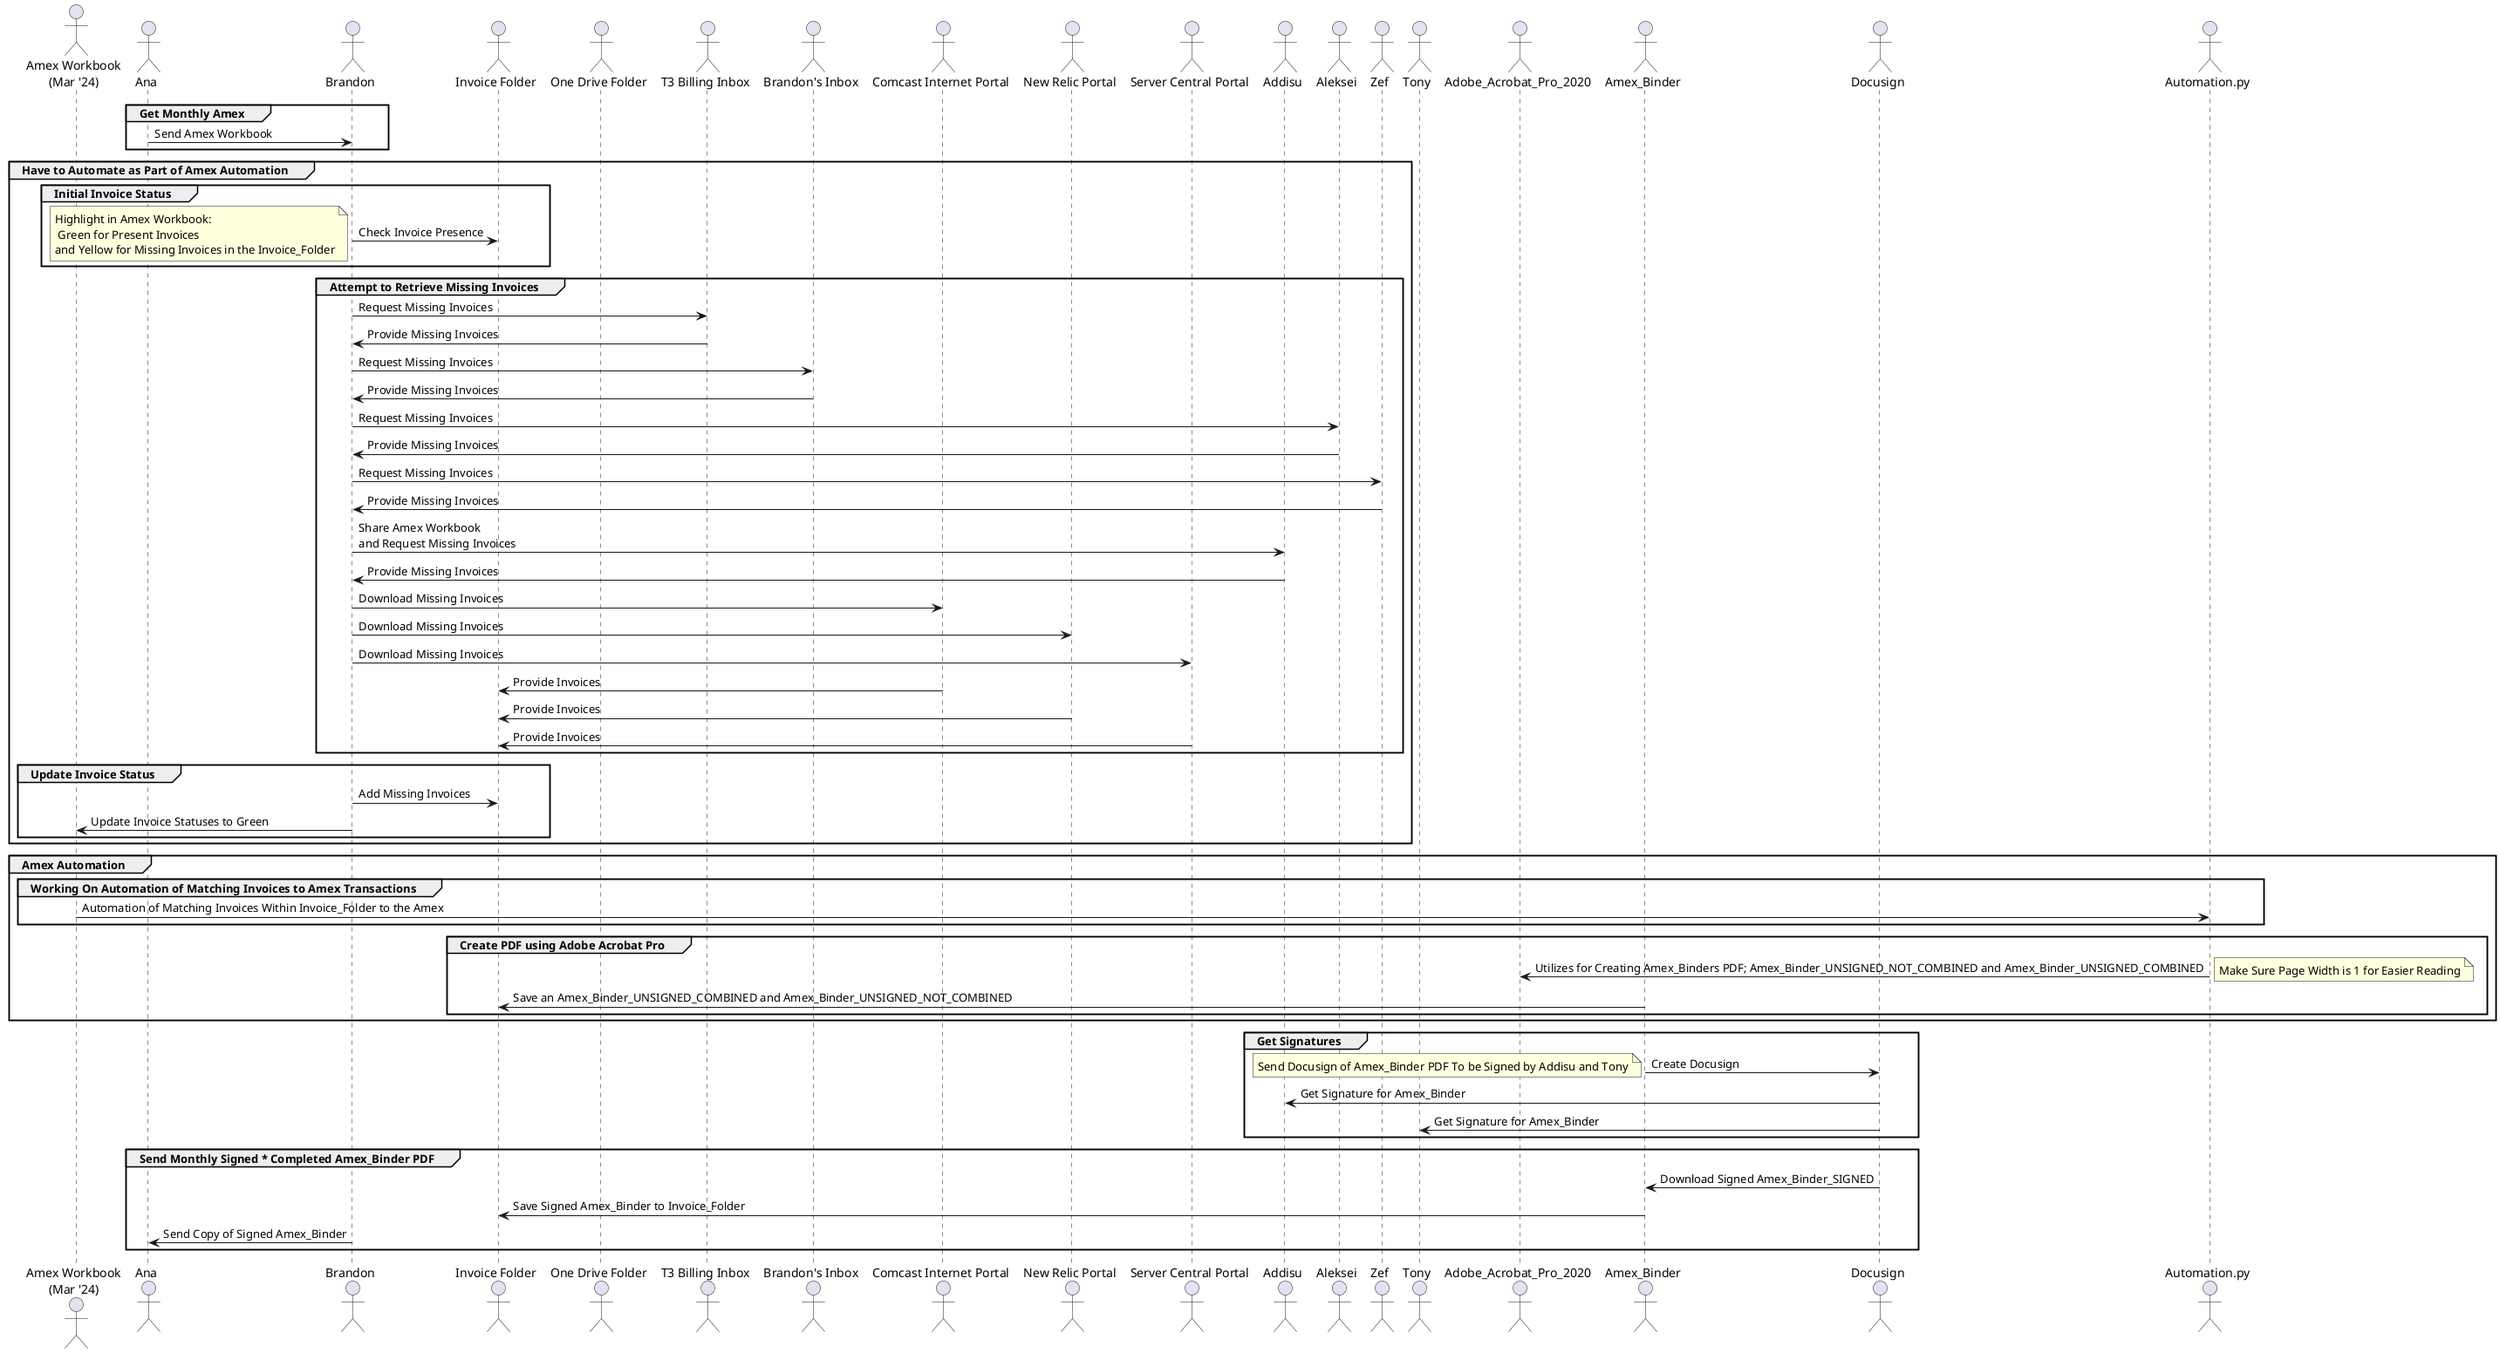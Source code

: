 @startuml

actor "Amex Workbook\n(Mar '24)" as Amex
actor Ana
actor Brandon
actor "Invoice Folder" as Invoice_Folder
actor "One Drive Folder" as Kathy_View
actor "T3 Billing Inbox" as T3billing_Inbox
actor "Brandon's Inbox" as Brandon_Inbox
actor "Comcast Internet Portal" as Comcast_Internet_Portal
actor "New Relic Portal" as NewRelic_Portal
actor "Server Central Portal" as Deft_Portal
actor Addisu
actor Aleksei
actor Zef
actor Tony
actor Adobe_Acrobat_Pro_2020
actor Amex_Binder
actor Docusign
actor "Automation.py" as Amex_Automation

' Monthly Amex Statement Process

group Get Monthly Amex
Ana -> Brandon: Send Amex Workbook
end

group Have to Automate as Part of Amex Automation

    group Initial Invoice Status
    Brandon -> Invoice_Folder: Check Invoice Presence
    note left: Highlight in Amex Workbook:\n Green for Present Invoices\nand Yellow for Missing Invoices in the Invoice_Folder
    end

    group Attempt to Retrieve Missing Invoices
    Brandon -> T3billing_Inbox: Request Missing Invoices
    T3billing_Inbox -> Brandon: Provide Missing Invoices
    Brandon -> Brandon_Inbox: Request Missing Invoices
    Brandon_Inbox -> Brandon: Provide Missing Invoices
    Brandon -> Aleksei: Request Missing Invoices
    Aleksei -> Brandon: Provide Missing Invoices
    Brandon -> Zef: Request Missing Invoices
    Zef -> Brandon: Provide Missing Invoices
    Brandon -> Addisu: Share Amex Workbook\nand Request Missing Invoices
    Addisu -> Brandon: Provide Missing Invoices
    Brandon -> Comcast_Internet_Portal: Download Missing Invoices
    Brandon -> NewRelic_Portal: Download Missing Invoices
    Brandon -> Deft_Portal: Download Missing Invoices
    Comcast_Internet_Portal -> Invoice_Folder: Provide Invoices
    NewRelic_Portal -> Invoice_Folder: Provide Invoices
    Deft_Portal -> Invoice_Folder: Provide Invoices
    end

    group Update Invoice Status
    Brandon -> Invoice_Folder: Add Missing Invoices
    Brandon -> Amex: Update Invoice Statuses to Green
    end

end

group Amex Automation

    group Working On Automation of Matching Invoices to Amex Transactions
    Amex -> Amex_Automation: Automation of Matching Invoices Within Invoice_Folder to the Amex
    end

    group Create PDF using Adobe Acrobat Pro
    Amex_Automation -> Adobe_Acrobat_Pro_2020 : Utilizes for Creating Amex_Binders PDF; Amex_Binder_UNSIGNED_NOT_COMBINED and Amex_Binder_UNSIGNED_COMBINED
    note right: Make Sure Page Width is 1 for Easier Reading
    Amex_Binder -> Invoice_Folder: Save an Amex_Binder_UNSIGNED_COMBINED and Amex_Binder_UNSIGNED_NOT_COMBINED
    end

end

group Get Signatures
Amex_Binder -> Docusign: Create Docusign
note left: Send Docusign of Amex_Binder PDF To be Signed by Addisu and Tony
Docusign -> Addisu: Get Signature for Amex_Binder
Docusign -> Tony: Get Signature for Amex_Binder
end

group Send Monthly Signed * Completed Amex_Binder PDF
Docusign -> Amex_Binder: Download Signed Amex_Binder_SIGNED
Amex_Binder -> Invoice_Folder: Save Signed Amex_Binder to Invoice_Folder
Brandon -> Ana: Send Copy of Signed Amex_Binder
end

@enduml

